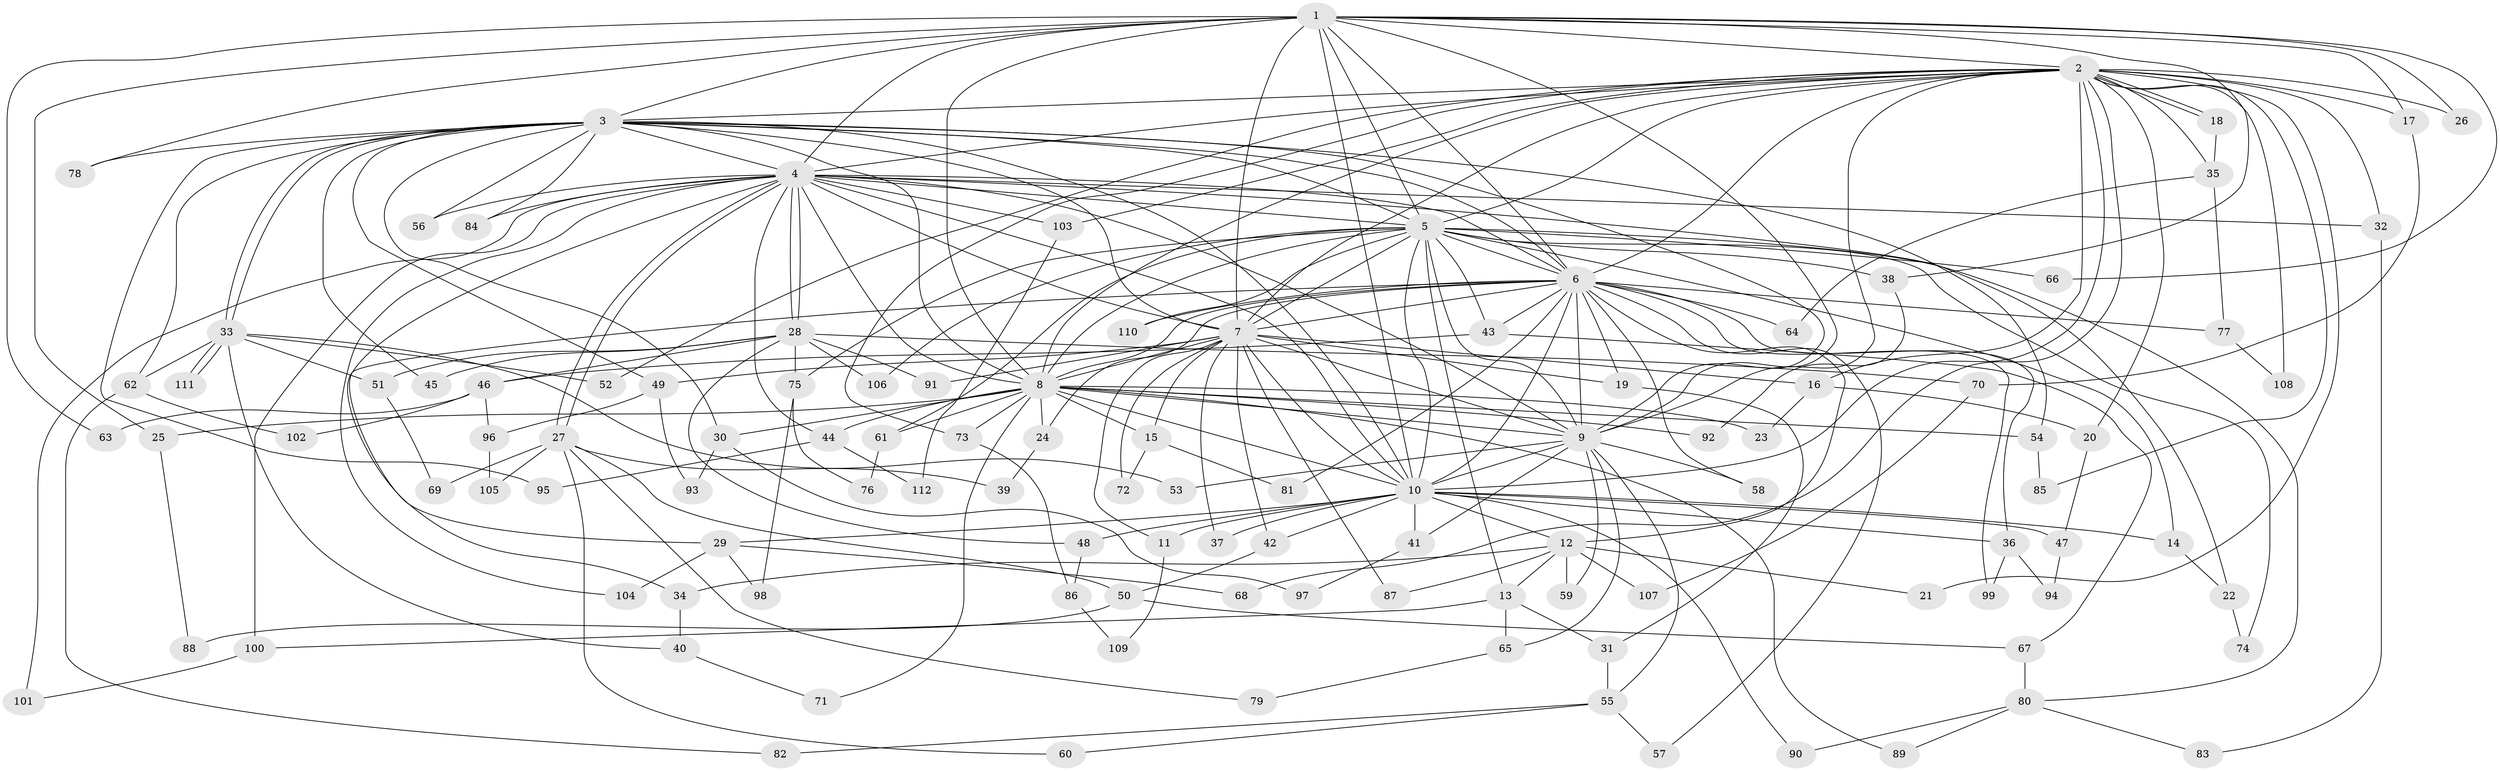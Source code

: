 // Generated by graph-tools (version 1.1) at 2025/25/03/09/25 03:25:49]
// undirected, 112 vertices, 249 edges
graph export_dot {
graph [start="1"]
  node [color=gray90,style=filled];
  1;
  2;
  3;
  4;
  5;
  6;
  7;
  8;
  9;
  10;
  11;
  12;
  13;
  14;
  15;
  16;
  17;
  18;
  19;
  20;
  21;
  22;
  23;
  24;
  25;
  26;
  27;
  28;
  29;
  30;
  31;
  32;
  33;
  34;
  35;
  36;
  37;
  38;
  39;
  40;
  41;
  42;
  43;
  44;
  45;
  46;
  47;
  48;
  49;
  50;
  51;
  52;
  53;
  54;
  55;
  56;
  57;
  58;
  59;
  60;
  61;
  62;
  63;
  64;
  65;
  66;
  67;
  68;
  69;
  70;
  71;
  72;
  73;
  74;
  75;
  76;
  77;
  78;
  79;
  80;
  81;
  82;
  83;
  84;
  85;
  86;
  87;
  88;
  89;
  90;
  91;
  92;
  93;
  94;
  95;
  96;
  97;
  98;
  99;
  100;
  101;
  102;
  103;
  104;
  105;
  106;
  107;
  108;
  109;
  110;
  111;
  112;
  1 -- 2;
  1 -- 3;
  1 -- 4;
  1 -- 5;
  1 -- 6;
  1 -- 7;
  1 -- 8;
  1 -- 9;
  1 -- 10;
  1 -- 17;
  1 -- 25;
  1 -- 26;
  1 -- 38;
  1 -- 63;
  1 -- 66;
  1 -- 78;
  2 -- 3;
  2 -- 4;
  2 -- 5;
  2 -- 6;
  2 -- 7;
  2 -- 8;
  2 -- 9;
  2 -- 10;
  2 -- 16;
  2 -- 17;
  2 -- 18;
  2 -- 18;
  2 -- 20;
  2 -- 21;
  2 -- 26;
  2 -- 32;
  2 -- 35;
  2 -- 52;
  2 -- 68;
  2 -- 73;
  2 -- 85;
  2 -- 103;
  2 -- 108;
  3 -- 4;
  3 -- 5;
  3 -- 6;
  3 -- 7;
  3 -- 8;
  3 -- 9;
  3 -- 10;
  3 -- 30;
  3 -- 33;
  3 -- 33;
  3 -- 45;
  3 -- 49;
  3 -- 54;
  3 -- 56;
  3 -- 62;
  3 -- 78;
  3 -- 84;
  3 -- 95;
  4 -- 5;
  4 -- 6;
  4 -- 7;
  4 -- 8;
  4 -- 9;
  4 -- 10;
  4 -- 22;
  4 -- 27;
  4 -- 27;
  4 -- 28;
  4 -- 28;
  4 -- 29;
  4 -- 32;
  4 -- 44;
  4 -- 56;
  4 -- 84;
  4 -- 100;
  4 -- 101;
  4 -- 103;
  4 -- 104;
  5 -- 6;
  5 -- 7;
  5 -- 8;
  5 -- 9;
  5 -- 10;
  5 -- 13;
  5 -- 14;
  5 -- 38;
  5 -- 43;
  5 -- 61;
  5 -- 66;
  5 -- 74;
  5 -- 75;
  5 -- 80;
  5 -- 106;
  5 -- 110;
  6 -- 7;
  6 -- 8;
  6 -- 9;
  6 -- 10;
  6 -- 12;
  6 -- 19;
  6 -- 24;
  6 -- 34;
  6 -- 36;
  6 -- 43;
  6 -- 57;
  6 -- 58;
  6 -- 64;
  6 -- 77;
  6 -- 81;
  6 -- 99;
  6 -- 110;
  7 -- 8;
  7 -- 9;
  7 -- 10;
  7 -- 11;
  7 -- 15;
  7 -- 16;
  7 -- 19;
  7 -- 37;
  7 -- 42;
  7 -- 49;
  7 -- 72;
  7 -- 87;
  7 -- 91;
  8 -- 9;
  8 -- 10;
  8 -- 15;
  8 -- 23;
  8 -- 24;
  8 -- 25;
  8 -- 30;
  8 -- 44;
  8 -- 54;
  8 -- 61;
  8 -- 71;
  8 -- 73;
  8 -- 89;
  8 -- 92;
  9 -- 10;
  9 -- 41;
  9 -- 53;
  9 -- 55;
  9 -- 58;
  9 -- 59;
  9 -- 65;
  10 -- 11;
  10 -- 12;
  10 -- 14;
  10 -- 29;
  10 -- 36;
  10 -- 37;
  10 -- 41;
  10 -- 42;
  10 -- 47;
  10 -- 48;
  10 -- 90;
  11 -- 109;
  12 -- 13;
  12 -- 21;
  12 -- 34;
  12 -- 59;
  12 -- 87;
  12 -- 107;
  13 -- 31;
  13 -- 65;
  13 -- 100;
  14 -- 22;
  15 -- 72;
  15 -- 81;
  16 -- 20;
  16 -- 23;
  17 -- 70;
  18 -- 35;
  19 -- 31;
  20 -- 47;
  22 -- 74;
  24 -- 39;
  25 -- 88;
  27 -- 39;
  27 -- 50;
  27 -- 60;
  27 -- 69;
  27 -- 79;
  27 -- 105;
  28 -- 45;
  28 -- 46;
  28 -- 48;
  28 -- 51;
  28 -- 70;
  28 -- 75;
  28 -- 91;
  28 -- 106;
  29 -- 68;
  29 -- 98;
  29 -- 104;
  30 -- 93;
  30 -- 97;
  31 -- 55;
  32 -- 83;
  33 -- 40;
  33 -- 51;
  33 -- 52;
  33 -- 53;
  33 -- 62;
  33 -- 111;
  33 -- 111;
  34 -- 40;
  35 -- 64;
  35 -- 77;
  36 -- 94;
  36 -- 99;
  38 -- 92;
  40 -- 71;
  41 -- 97;
  42 -- 50;
  43 -- 46;
  43 -- 67;
  44 -- 95;
  44 -- 112;
  46 -- 63;
  46 -- 96;
  46 -- 102;
  47 -- 94;
  48 -- 86;
  49 -- 93;
  49 -- 96;
  50 -- 67;
  50 -- 88;
  51 -- 69;
  54 -- 85;
  55 -- 57;
  55 -- 60;
  55 -- 82;
  61 -- 76;
  62 -- 82;
  62 -- 102;
  65 -- 79;
  67 -- 80;
  70 -- 107;
  73 -- 86;
  75 -- 76;
  75 -- 98;
  77 -- 108;
  80 -- 83;
  80 -- 89;
  80 -- 90;
  86 -- 109;
  96 -- 105;
  100 -- 101;
  103 -- 112;
}
